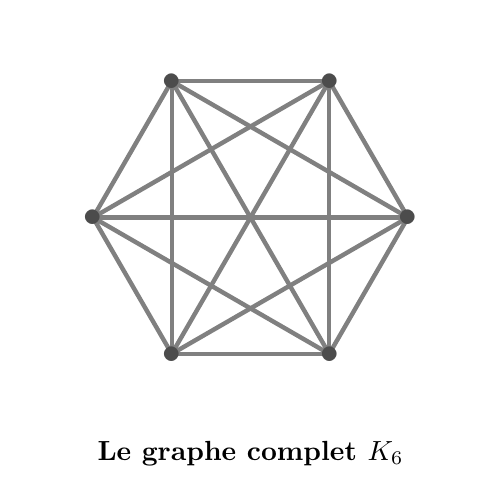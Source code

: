 \begin{tikzpicture}[scale=2]

\foreach \i in {0,...,5} {
  \coordinate (P\i) at (60*\i:1);
}

\foreach \i in {0,...,5} {
  \foreach \j in {\i,...,5} {
  \draw[ultra thick, black!50] (P\i) -- (P\j);
  }
}


\foreach \i in {0,...,5}{
  \path (P\i) node[scale=5,black!70]{.};
}

\node at (0,-1.5) {\bf Le graphe complet $K_6$};
\end{tikzpicture}